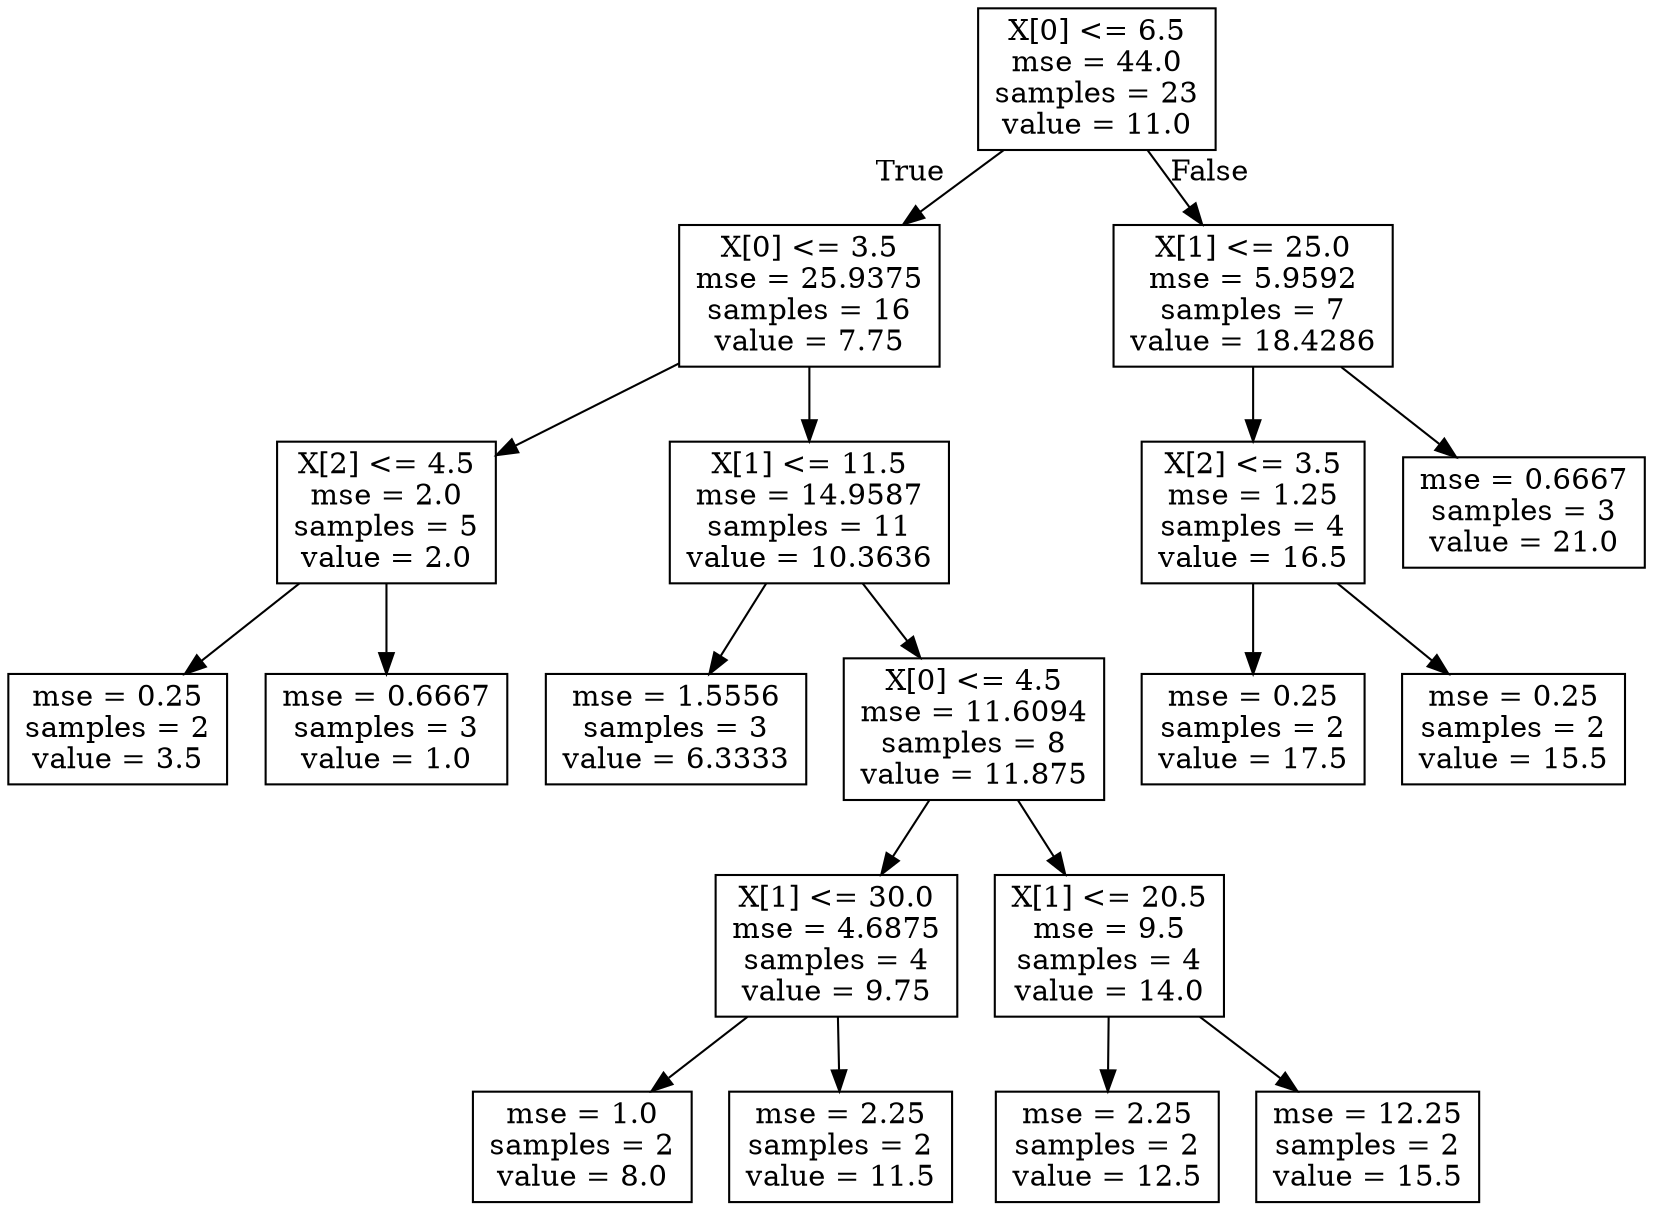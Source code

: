 digraph Tree {
node [shape=box] ;
0 [label="X[0] <= 6.5\nmse = 44.0\nsamples = 23\nvalue = 11.0"] ;
1 [label="X[0] <= 3.5\nmse = 25.9375\nsamples = 16\nvalue = 7.75"] ;
0 -> 1 [labeldistance=2.5, labelangle=45, headlabel="True"] ;
2 [label="X[2] <= 4.5\nmse = 2.0\nsamples = 5\nvalue = 2.0"] ;
1 -> 2 ;
3 [label="mse = 0.25\nsamples = 2\nvalue = 3.5"] ;
2 -> 3 ;
4 [label="mse = 0.6667\nsamples = 3\nvalue = 1.0"] ;
2 -> 4 ;
5 [label="X[1] <= 11.5\nmse = 14.9587\nsamples = 11\nvalue = 10.3636"] ;
1 -> 5 ;
6 [label="mse = 1.5556\nsamples = 3\nvalue = 6.3333"] ;
5 -> 6 ;
7 [label="X[0] <= 4.5\nmse = 11.6094\nsamples = 8\nvalue = 11.875"] ;
5 -> 7 ;
8 [label="X[1] <= 30.0\nmse = 4.6875\nsamples = 4\nvalue = 9.75"] ;
7 -> 8 ;
9 [label="mse = 1.0\nsamples = 2\nvalue = 8.0"] ;
8 -> 9 ;
10 [label="mse = 2.25\nsamples = 2\nvalue = 11.5"] ;
8 -> 10 ;
11 [label="X[1] <= 20.5\nmse = 9.5\nsamples = 4\nvalue = 14.0"] ;
7 -> 11 ;
12 [label="mse = 2.25\nsamples = 2\nvalue = 12.5"] ;
11 -> 12 ;
13 [label="mse = 12.25\nsamples = 2\nvalue = 15.5"] ;
11 -> 13 ;
14 [label="X[1] <= 25.0\nmse = 5.9592\nsamples = 7\nvalue = 18.4286"] ;
0 -> 14 [labeldistance=2.5, labelangle=-45, headlabel="False"] ;
15 [label="X[2] <= 3.5\nmse = 1.25\nsamples = 4\nvalue = 16.5"] ;
14 -> 15 ;
16 [label="mse = 0.25\nsamples = 2\nvalue = 17.5"] ;
15 -> 16 ;
17 [label="mse = 0.25\nsamples = 2\nvalue = 15.5"] ;
15 -> 17 ;
18 [label="mse = 0.6667\nsamples = 3\nvalue = 21.0"] ;
14 -> 18 ;
}